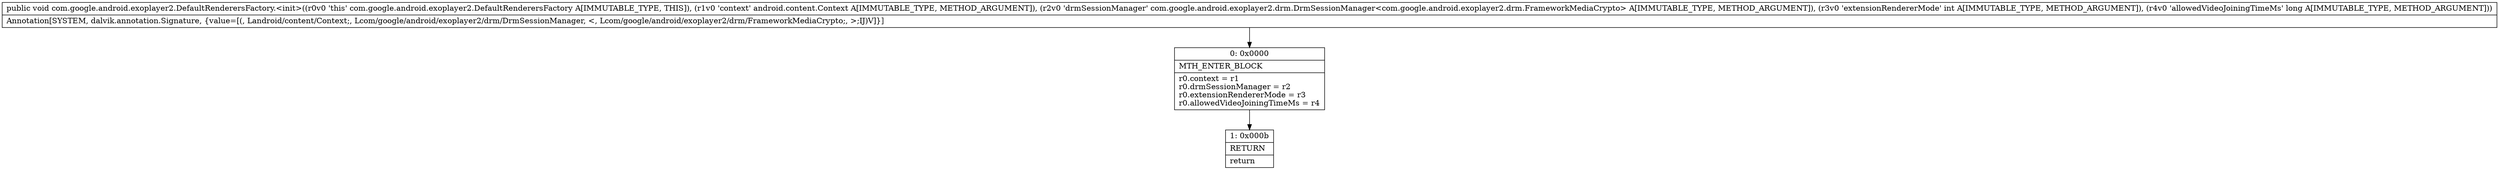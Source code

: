 digraph "CFG forcom.google.android.exoplayer2.DefaultRenderersFactory.\<init\>(Landroid\/content\/Context;Lcom\/google\/android\/exoplayer2\/drm\/DrmSessionManager;IJ)V" {
Node_0 [shape=record,label="{0\:\ 0x0000|MTH_ENTER_BLOCK\l|r0.context = r1\lr0.drmSessionManager = r2\lr0.extensionRendererMode = r3\lr0.allowedVideoJoiningTimeMs = r4\l}"];
Node_1 [shape=record,label="{1\:\ 0x000b|RETURN\l|return\l}"];
MethodNode[shape=record,label="{public void com.google.android.exoplayer2.DefaultRenderersFactory.\<init\>((r0v0 'this' com.google.android.exoplayer2.DefaultRenderersFactory A[IMMUTABLE_TYPE, THIS]), (r1v0 'context' android.content.Context A[IMMUTABLE_TYPE, METHOD_ARGUMENT]), (r2v0 'drmSessionManager' com.google.android.exoplayer2.drm.DrmSessionManager\<com.google.android.exoplayer2.drm.FrameworkMediaCrypto\> A[IMMUTABLE_TYPE, METHOD_ARGUMENT]), (r3v0 'extensionRendererMode' int A[IMMUTABLE_TYPE, METHOD_ARGUMENT]), (r4v0 'allowedVideoJoiningTimeMs' long A[IMMUTABLE_TYPE, METHOD_ARGUMENT]))  | Annotation[SYSTEM, dalvik.annotation.Signature, \{value=[(, Landroid\/content\/Context;, Lcom\/google\/android\/exoplayer2\/drm\/DrmSessionManager, \<, Lcom\/google\/android\/exoplayer2\/drm\/FrameworkMediaCrypto;, \>;IJ)V]\}]\l}"];
MethodNode -> Node_0;
Node_0 -> Node_1;
}

